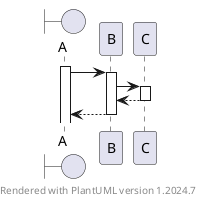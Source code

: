 @startuml
    ' nothing hidden
    boundary A
    participant B
    participant C

    activate A
    A -> B ++
    B -> C ++
    C --> B --
    B --> A --
    
    footer Rendered with PlantUML version %version()
@enduml